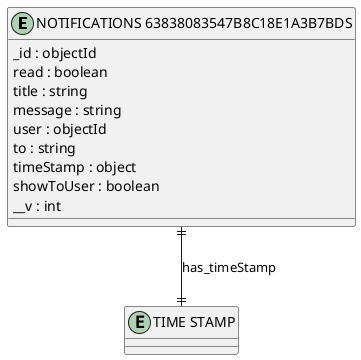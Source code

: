 @startuml NOTIFICATIONS_63838083547B8C18E1A3B7BDS_Diagram

entity "NOTIFICATIONS 63838083547B8C18E1A3B7BDS" as NOTIFICATIONS_63838083547B8C18E1A3B7BDS {
  _id : objectId
  read : boolean
  title : string
  message : string
  user : objectId
  to : string
  timeStamp : object
  showToUser : boolean
  __v : int
}

entity "TIME STAMP" as TIME_STAMP {
}

' // Relationships
NOTIFICATIONS_63838083547B8C18E1A3B7BDS ||--|| TIME_STAMP : has_timeStamp
@enduml